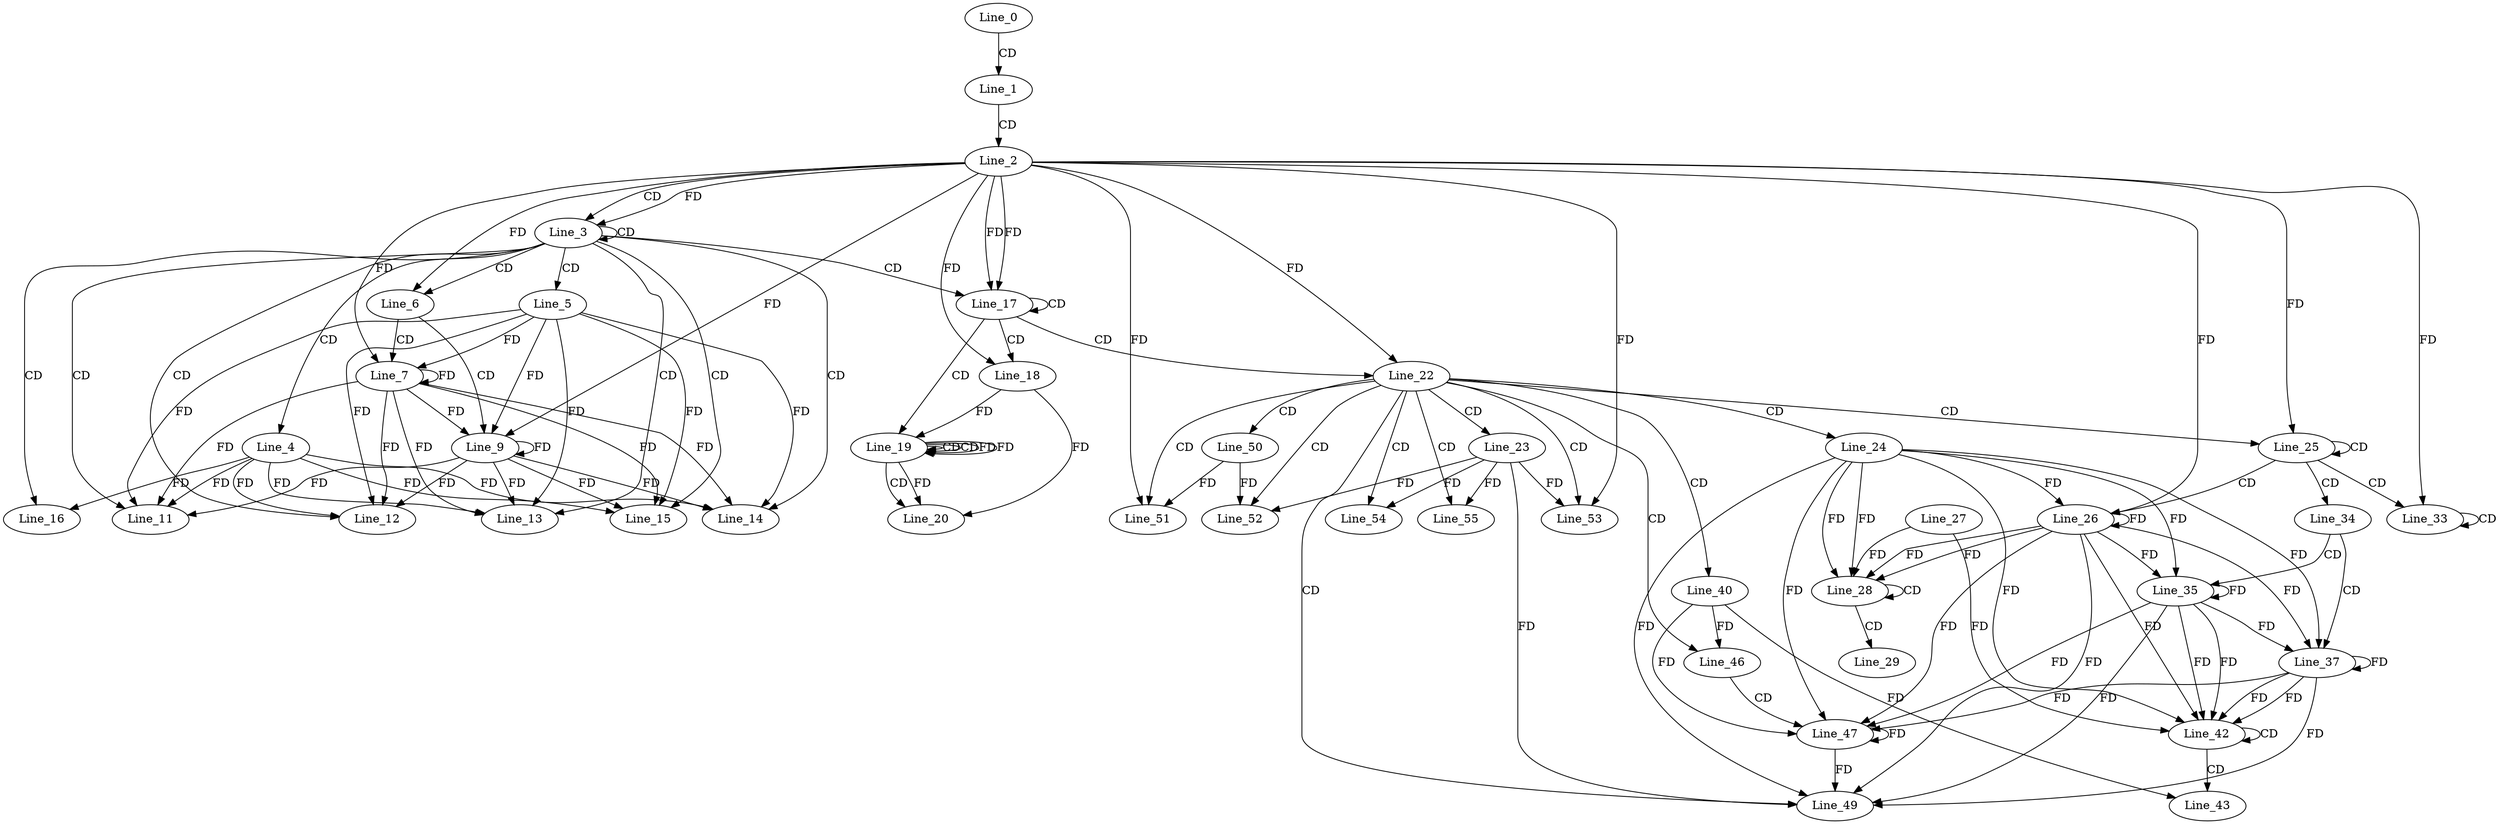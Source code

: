 digraph G {
  Line_0;
  Line_1;
  Line_2;
  Line_3;
  Line_3;
  Line_4;
  Line_5;
  Line_6;
  Line_6;
  Line_7;
  Line_7;
  Line_9;
  Line_9;
  Line_11;
  Line_11;
  Line_12;
  Line_12;
  Line_13;
  Line_13;
  Line_14;
  Line_14;
  Line_15;
  Line_16;
  Line_17;
  Line_17;
  Line_18;
  Line_18;
  Line_19;
  Line_19;
  Line_19;
  Line_19;
  Line_20;
  Line_20;
  Line_22;
  Line_22;
  Line_22;
  Line_23;
  Line_24;
  Line_25;
  Line_25;
  Line_25;
  Line_26;
  Line_26;
  Line_28;
  Line_28;
  Line_27;
  Line_28;
  Line_29;
  Line_33;
  Line_33;
  Line_34;
  Line_35;
  Line_37;
  Line_40;
  Line_42;
  Line_42;
  Line_42;
  Line_43;
  Line_46;
  Line_47;
  Line_49;
  Line_50;
  Line_51;
  Line_51;
  Line_52;
  Line_52;
  Line_53;
  Line_53;
  Line_54;
  Line_55;
  Line_0 -> Line_1 [ label="CD" ];
  Line_1 -> Line_2 [ label="CD" ];
  Line_2 -> Line_3 [ label="CD" ];
  Line_3 -> Line_3 [ label="CD" ];
  Line_2 -> Line_3 [ label="FD" ];
  Line_3 -> Line_4 [ label="CD" ];
  Line_3 -> Line_5 [ label="CD" ];
  Line_3 -> Line_6 [ label="CD" ];
  Line_2 -> Line_6 [ label="FD" ];
  Line_6 -> Line_7 [ label="CD" ];
  Line_5 -> Line_7 [ label="FD" ];
  Line_7 -> Line_7 [ label="FD" ];
  Line_2 -> Line_7 [ label="FD" ];
  Line_6 -> Line_9 [ label="CD" ];
  Line_5 -> Line_9 [ label="FD" ];
  Line_7 -> Line_9 [ label="FD" ];
  Line_9 -> Line_9 [ label="FD" ];
  Line_2 -> Line_9 [ label="FD" ];
  Line_3 -> Line_11 [ label="CD" ];
  Line_4 -> Line_11 [ label="FD" ];
  Line_5 -> Line_11 [ label="FD" ];
  Line_7 -> Line_11 [ label="FD" ];
  Line_9 -> Line_11 [ label="FD" ];
  Line_3 -> Line_12 [ label="CD" ];
  Line_4 -> Line_12 [ label="FD" ];
  Line_5 -> Line_12 [ label="FD" ];
  Line_7 -> Line_12 [ label="FD" ];
  Line_9 -> Line_12 [ label="FD" ];
  Line_3 -> Line_13 [ label="CD" ];
  Line_4 -> Line_13 [ label="FD" ];
  Line_5 -> Line_13 [ label="FD" ];
  Line_7 -> Line_13 [ label="FD" ];
  Line_9 -> Line_13 [ label="FD" ];
  Line_3 -> Line_14 [ label="CD" ];
  Line_4 -> Line_14 [ label="FD" ];
  Line_5 -> Line_14 [ label="FD" ];
  Line_7 -> Line_14 [ label="FD" ];
  Line_9 -> Line_14 [ label="FD" ];
  Line_3 -> Line_15 [ label="CD" ];
  Line_4 -> Line_15 [ label="FD" ];
  Line_5 -> Line_15 [ label="FD" ];
  Line_7 -> Line_15 [ label="FD" ];
  Line_9 -> Line_15 [ label="FD" ];
  Line_3 -> Line_16 [ label="CD" ];
  Line_4 -> Line_16 [ label="FD" ];
  Line_3 -> Line_17 [ label="CD" ];
  Line_2 -> Line_17 [ label="FD" ];
  Line_17 -> Line_17 [ label="CD" ];
  Line_2 -> Line_17 [ label="FD" ];
  Line_17 -> Line_18 [ label="CD" ];
  Line_2 -> Line_18 [ label="FD" ];
  Line_17 -> Line_19 [ label="CD" ];
  Line_19 -> Line_19 [ label="CD" ];
  Line_19 -> Line_19 [ label="CD" ];
  Line_18 -> Line_19 [ label="FD" ];
  Line_19 -> Line_19 [ label="FD" ];
  Line_19 -> Line_20 [ label="CD" ];
  Line_18 -> Line_20 [ label="FD" ];
  Line_19 -> Line_20 [ label="FD" ];
  Line_17 -> Line_22 [ label="CD" ];
  Line_2 -> Line_22 [ label="FD" ];
  Line_22 -> Line_23 [ label="CD" ];
  Line_22 -> Line_24 [ label="CD" ];
  Line_22 -> Line_25 [ label="CD" ];
  Line_25 -> Line_25 [ label="CD" ];
  Line_2 -> Line_25 [ label="FD" ];
  Line_25 -> Line_26 [ label="CD" ];
  Line_24 -> Line_26 [ label="FD" ];
  Line_26 -> Line_26 [ label="FD" ];
  Line_2 -> Line_26 [ label="FD" ];
  Line_24 -> Line_28 [ label="FD" ];
  Line_26 -> Line_28 [ label="FD" ];
  Line_28 -> Line_28 [ label="CD" ];
  Line_24 -> Line_28 [ label="FD" ];
  Line_26 -> Line_28 [ label="FD" ];
  Line_27 -> Line_28 [ label="FD" ];
  Line_28 -> Line_29 [ label="CD" ];
  Line_25 -> Line_33 [ label="CD" ];
  Line_33 -> Line_33 [ label="CD" ];
  Line_2 -> Line_33 [ label="FD" ];
  Line_25 -> Line_34 [ label="CD" ];
  Line_34 -> Line_35 [ label="CD" ];
  Line_24 -> Line_35 [ label="FD" ];
  Line_26 -> Line_35 [ label="FD" ];
  Line_35 -> Line_35 [ label="FD" ];
  Line_34 -> Line_37 [ label="CD" ];
  Line_24 -> Line_37 [ label="FD" ];
  Line_26 -> Line_37 [ label="FD" ];
  Line_35 -> Line_37 [ label="FD" ];
  Line_37 -> Line_37 [ label="FD" ];
  Line_22 -> Line_40 [ label="CD" ];
  Line_35 -> Line_42 [ label="FD" ];
  Line_37 -> Line_42 [ label="FD" ];
  Line_42 -> Line_42 [ label="CD" ];
  Line_24 -> Line_42 [ label="FD" ];
  Line_26 -> Line_42 [ label="FD" ];
  Line_35 -> Line_42 [ label="FD" ];
  Line_37 -> Line_42 [ label="FD" ];
  Line_27 -> Line_42 [ label="FD" ];
  Line_42 -> Line_43 [ label="CD" ];
  Line_40 -> Line_43 [ label="FD" ];
  Line_22 -> Line_46 [ label="CD" ];
  Line_40 -> Line_46 [ label="FD" ];
  Line_46 -> Line_47 [ label="CD" ];
  Line_24 -> Line_47 [ label="FD" ];
  Line_26 -> Line_47 [ label="FD" ];
  Line_35 -> Line_47 [ label="FD" ];
  Line_37 -> Line_47 [ label="FD" ];
  Line_47 -> Line_47 [ label="FD" ];
  Line_40 -> Line_47 [ label="FD" ];
  Line_22 -> Line_49 [ label="CD" ];
  Line_23 -> Line_49 [ label="FD" ];
  Line_24 -> Line_49 [ label="FD" ];
  Line_26 -> Line_49 [ label="FD" ];
  Line_35 -> Line_49 [ label="FD" ];
  Line_37 -> Line_49 [ label="FD" ];
  Line_47 -> Line_49 [ label="FD" ];
  Line_22 -> Line_50 [ label="CD" ];
  Line_22 -> Line_51 [ label="CD" ];
  Line_50 -> Line_51 [ label="FD" ];
  Line_2 -> Line_51 [ label="FD" ];
  Line_22 -> Line_52 [ label="CD" ];
  Line_23 -> Line_52 [ label="FD" ];
  Line_50 -> Line_52 [ label="FD" ];
  Line_22 -> Line_53 [ label="CD" ];
  Line_23 -> Line_53 [ label="FD" ];
  Line_2 -> Line_53 [ label="FD" ];
  Line_22 -> Line_54 [ label="CD" ];
  Line_23 -> Line_54 [ label="FD" ];
  Line_22 -> Line_55 [ label="CD" ];
  Line_23 -> Line_55 [ label="FD" ];
  Line_19 -> Line_19 [ label="FD" ];
}
